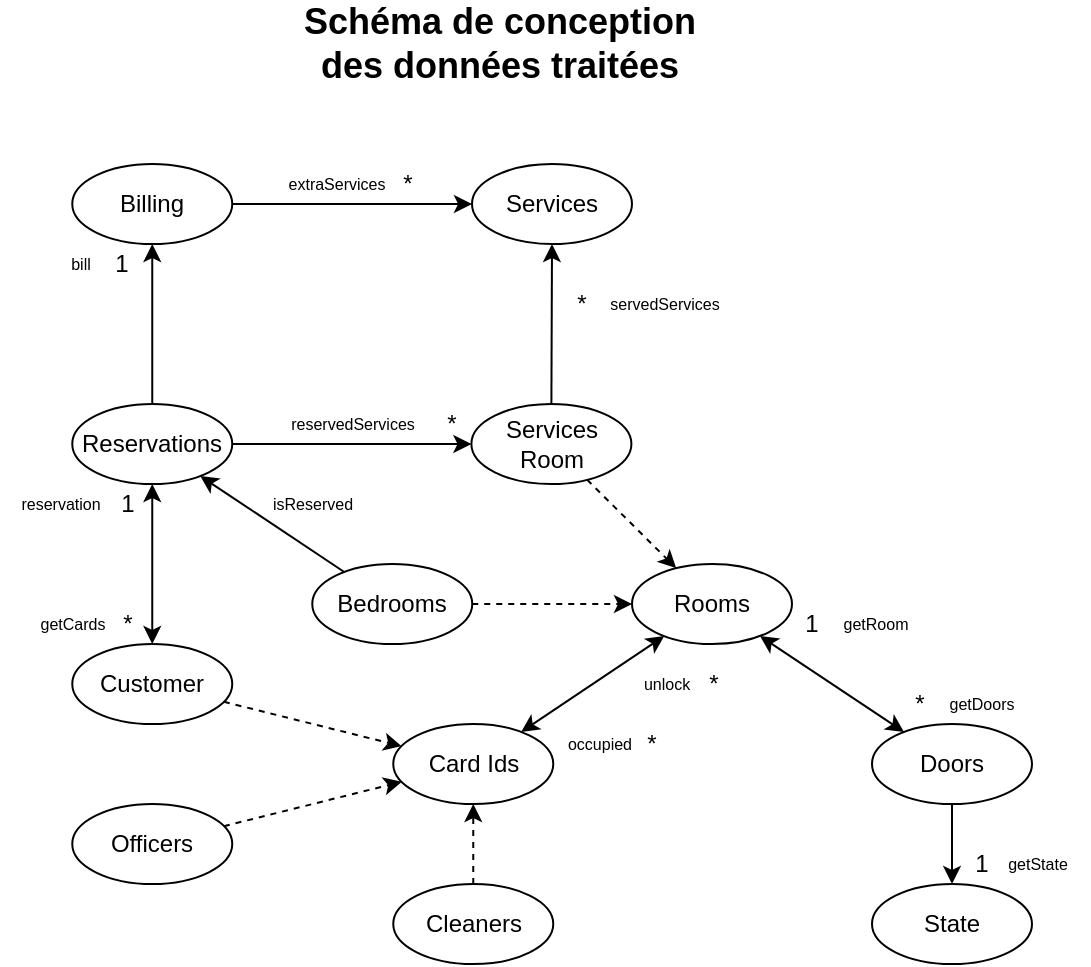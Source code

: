 <mxfile version="13.7.9" type="device"><diagram id="mKZ3kIbZx4iA2IMD-GMo" name="Page-1"><mxGraphModel dx="2031" dy="1174" grid="1" gridSize="10" guides="1" tooltips="1" connect="1" arrows="1" fold="1" page="1" pageScale="1" pageWidth="827" pageHeight="1169" math="0" shadow="0"><root><mxCell id="0"/><mxCell id="1" parent="0"/><mxCell id="wAJNwWQqcgvi-j1PNpbh-5" value="Schéma de conception des données traitées" style="text;html=1;strokeColor=none;fillColor=none;align=center;verticalAlign=middle;whiteSpace=wrap;rounded=0;fontSize=18;fontStyle=1" parent="1" vertex="1"><mxGeometry x="304" y="50" width="220" height="20" as="geometry"/></mxCell><mxCell id="L7_stNVP262g_JaX8nao-1" value="&lt;span style=&quot;text-align: left&quot;&gt;Services Room&lt;/span&gt;" style="ellipse;whiteSpace=wrap;html=1;" parent="1" vertex="1"><mxGeometry x="399.7" y="240" width="80" height="40" as="geometry"/></mxCell><mxCell id="L7_stNVP262g_JaX8nao-2" value="Customer" style="ellipse;whiteSpace=wrap;html=1;" parent="1" vertex="1"><mxGeometry x="200.13" y="360" width="80" height="40" as="geometry"/></mxCell><mxCell id="L7_stNVP262g_JaX8nao-3" value="Officers" style="ellipse;whiteSpace=wrap;html=1;" parent="1" vertex="1"><mxGeometry x="200.13" y="440" width="80" height="40" as="geometry"/></mxCell><mxCell id="L7_stNVP262g_JaX8nao-4" value="Cleaners" style="ellipse;whiteSpace=wrap;html=1;" parent="1" vertex="1"><mxGeometry x="360.63" y="480" width="80" height="40" as="geometry"/></mxCell><mxCell id="L7_stNVP262g_JaX8nao-5" value="Card Ids" style="ellipse;whiteSpace=wrap;html=1;" parent="1" vertex="1"><mxGeometry x="360.63" y="400" width="80" height="40" as="geometry"/></mxCell><mxCell id="L7_stNVP262g_JaX8nao-6" value="&lt;span style=&quot;text-align: left&quot;&gt;Bedrooms&lt;/span&gt;" style="ellipse;whiteSpace=wrap;html=1;" parent="1" vertex="1"><mxGeometry x="320.13" y="320" width="80" height="40" as="geometry"/></mxCell><mxCell id="L7_stNVP262g_JaX8nao-7" value="&lt;span style=&quot;text-align: left&quot;&gt;Rooms&lt;/span&gt;" style="ellipse;whiteSpace=wrap;html=1;" parent="1" vertex="1"><mxGeometry x="480" y="320" width="80" height="40" as="geometry"/></mxCell><mxCell id="L7_stNVP262g_JaX8nao-8" value="" style="endArrow=classic;html=1;dashed=1;" parent="1" source="L7_stNVP262g_JaX8nao-3" target="L7_stNVP262g_JaX8nao-5" edge="1"><mxGeometry width="50" height="50" relative="1" as="geometry"><mxPoint x="322.75" y="490" as="sourcePoint"/><mxPoint x="372.75" y="440" as="targetPoint"/></mxGeometry></mxCell><mxCell id="L7_stNVP262g_JaX8nao-9" value="" style="endArrow=classic;html=1;dashed=1;" parent="1" source="L7_stNVP262g_JaX8nao-4" target="L7_stNVP262g_JaX8nao-5" edge="1"><mxGeometry width="50" height="50" relative="1" as="geometry"><mxPoint x="310.969" y="516.979" as="sourcePoint"/><mxPoint x="367.343" y="458.038" as="targetPoint"/></mxGeometry></mxCell><mxCell id="L7_stNVP262g_JaX8nao-10" value="" style="endArrow=classic;html=1;dashed=1;" parent="1" source="L7_stNVP262g_JaX8nao-2" target="L7_stNVP262g_JaX8nao-5" edge="1"><mxGeometry width="50" height="50" relative="1" as="geometry"><mxPoint x="272.804" y="515.064" as="sourcePoint"/><mxPoint x="263.873" y="459.939" as="targetPoint"/></mxGeometry></mxCell><mxCell id="L7_stNVP262g_JaX8nao-11" value="" style="endArrow=classic;html=1;dashed=1;" parent="1" source="L7_stNVP262g_JaX8nao-1" target="L7_stNVP262g_JaX8nao-7" edge="1"><mxGeometry width="50" height="50" relative="1" as="geometry"><mxPoint x="498.302" y="417.627" as="sourcePoint"/><mxPoint x="429.909" y="357.381" as="targetPoint"/></mxGeometry></mxCell><mxCell id="L7_stNVP262g_JaX8nao-12" value="" style="endArrow=classic;html=1;dashed=1;" parent="1" source="L7_stNVP262g_JaX8nao-6" target="L7_stNVP262g_JaX8nao-7" edge="1"><mxGeometry width="50" height="50" relative="1" as="geometry"><mxPoint x="654.338" y="410.664" as="sourcePoint"/><mxPoint x="681.783" y="359.321" as="targetPoint"/></mxGeometry></mxCell><mxCell id="L7_stNVP262g_JaX8nao-14" value="Reservations" style="ellipse;whiteSpace=wrap;html=1;" parent="1" vertex="1"><mxGeometry x="200.13" y="240" width="80" height="40" as="geometry"/></mxCell><mxCell id="L7_stNVP262g_JaX8nao-15" value="Billing" style="ellipse;whiteSpace=wrap;html=1;" parent="1" vertex="1"><mxGeometry x="200.13" y="120" width="80" height="40" as="geometry"/></mxCell><mxCell id="L7_stNVP262g_JaX8nao-17" value="" style="endArrow=classic;html=1;" parent="1" source="L7_stNVP262g_JaX8nao-14" target="L7_stNVP262g_JaX8nao-15" edge="1"><mxGeometry width="50" height="50" relative="1" as="geometry"><mxPoint x="73.75" y="280" as="sourcePoint"/><mxPoint x="73.75" y="240" as="targetPoint"/></mxGeometry></mxCell><mxCell id="L7_stNVP262g_JaX8nao-18" value="1" style="text;html=1;strokeColor=none;fillColor=none;align=center;verticalAlign=middle;whiteSpace=wrap;rounded=0;" parent="1" vertex="1"><mxGeometry x="215" y="160" width="20" height="20" as="geometry"/></mxCell><mxCell id="L7_stNVP262g_JaX8nao-19" value="bill" style="text;html=1;align=center;verticalAlign=middle;resizable=0;points=[];autosize=1;fontSize=8;" parent="1" vertex="1"><mxGeometry x="189.13" y="160" width="30" height="20" as="geometry"/></mxCell><mxCell id="L7_stNVP262g_JaX8nao-20" value="&lt;span style=&quot;text-align: left&quot;&gt;Services&lt;/span&gt;" style="ellipse;whiteSpace=wrap;html=1;" parent="1" vertex="1"><mxGeometry x="400" y="120" width="80" height="40" as="geometry"/></mxCell><mxCell id="L7_stNVP262g_JaX8nao-21" value="*" style="text;html=1;strokeColor=none;fillColor=none;align=center;verticalAlign=middle;whiteSpace=wrap;rounded=0;" parent="1" vertex="1"><mxGeometry x="445.13" y="180" width="20" height="20" as="geometry"/></mxCell><mxCell id="L7_stNVP262g_JaX8nao-22" style="rounded=0;orthogonalLoop=1;jettySize=auto;html=1;exitX=1;exitY=0.5;exitDx=0;exitDy=0;" parent="1" source="L7_stNVP262g_JaX8nao-15" target="L7_stNVP262g_JaX8nao-20" edge="1"><mxGeometry relative="1" as="geometry"><mxPoint x="317.25" y="150.0" as="sourcePoint"/><mxPoint x="363.25" y="150" as="targetPoint"/></mxGeometry></mxCell><mxCell id="L7_stNVP262g_JaX8nao-23" value="*" style="text;html=1;strokeColor=none;fillColor=none;align=center;verticalAlign=middle;whiteSpace=wrap;rounded=0;" parent="1" vertex="1"><mxGeometry x="358.13" y="120" width="20" height="20" as="geometry"/></mxCell><mxCell id="L7_stNVP262g_JaX8nao-24" value="extraServices" style="text;html=1;align=center;verticalAlign=middle;resizable=0;points=[];autosize=1;fontSize=8;" parent="1" vertex="1"><mxGeometry x="302.13" y="120" width="60" height="20" as="geometry"/></mxCell><mxCell id="L7_stNVP262g_JaX8nao-25" value="servedServices" style="text;html=1;align=center;verticalAlign=middle;resizable=0;points=[];autosize=1;fontSize=8;" parent="1" vertex="1"><mxGeometry x="461.13" y="180" width="70" height="20" as="geometry"/></mxCell><mxCell id="L7_stNVP262g_JaX8nao-26" style="rounded=0;orthogonalLoop=1;jettySize=auto;html=1;" parent="1" source="L7_stNVP262g_JaX8nao-1" target="L7_stNVP262g_JaX8nao-20" edge="1"><mxGeometry relative="1" as="geometry"><mxPoint x="572.62" y="240" as="sourcePoint"/><mxPoint x="572.62" y="170.0" as="targetPoint"/></mxGeometry></mxCell><mxCell id="L7_stNVP262g_JaX8nao-31" value="" style="endArrow=classic;html=1;startArrow=classic;startFill=1;" parent="1" source="L7_stNVP262g_JaX8nao-14" target="L7_stNVP262g_JaX8nao-2" edge="1"><mxGeometry width="50" height="50" relative="1" as="geometry"><mxPoint x="28.75" y="250.0" as="sourcePoint"/><mxPoint x="28.75" y="330.0" as="targetPoint"/></mxGeometry></mxCell><mxCell id="L7_stNVP262g_JaX8nao-32" value="*" style="text;html=1;strokeColor=none;fillColor=none;align=center;verticalAlign=middle;whiteSpace=wrap;rounded=0;" parent="1" vertex="1"><mxGeometry x="218.13" y="340" width="20" height="20" as="geometry"/></mxCell><mxCell id="L7_stNVP262g_JaX8nao-33" value="1" style="text;html=1;strokeColor=none;fillColor=none;align=center;verticalAlign=middle;whiteSpace=wrap;rounded=0;" parent="1" vertex="1"><mxGeometry x="218.13" y="280" width="20" height="20" as="geometry"/></mxCell><mxCell id="L7_stNVP262g_JaX8nao-34" value="reservation" style="text;html=1;align=center;verticalAlign=middle;resizable=0;points=[];autosize=1;fontSize=8;" parent="1" vertex="1"><mxGeometry x="164.13" y="280" width="60" height="20" as="geometry"/></mxCell><mxCell id="L7_stNVP262g_JaX8nao-35" value="getCards" style="text;html=1;align=center;verticalAlign=middle;resizable=0;points=[];autosize=1;fontSize=8;" parent="1" vertex="1"><mxGeometry x="175" y="340" width="50" height="20" as="geometry"/></mxCell><mxCell id="L7_stNVP262g_JaX8nao-38" value="" style="endArrow=classic;html=1;startArrow=classic;startFill=1;" parent="1" source="L7_stNVP262g_JaX8nao-5" target="L7_stNVP262g_JaX8nao-7" edge="1"><mxGeometry width="50" height="50" relative="1" as="geometry"><mxPoint x="532.62" y="575.0" as="sourcePoint"/><mxPoint x="676.62" y="575.0" as="targetPoint"/></mxGeometry></mxCell><mxCell id="L7_stNVP262g_JaX8nao-40" value="unlock" style="text;html=1;strokeColor=none;fillColor=none;align=center;verticalAlign=middle;whiteSpace=wrap;rounded=0;fontSize=8;" parent="1" vertex="1"><mxGeometry x="479.7" y="370" width="34.87" height="20" as="geometry"/></mxCell><mxCell id="L7_stNVP262g_JaX8nao-41" value="occupied" style="text;html=1;strokeColor=none;fillColor=none;align=center;verticalAlign=middle;whiteSpace=wrap;rounded=0;fontSize=8;" parent="1" vertex="1"><mxGeometry x="446" y="400" width="35.87" height="20" as="geometry"/></mxCell><mxCell id="L7_stNVP262g_JaX8nao-42" value="*" style="text;html=1;strokeColor=none;fillColor=none;align=center;verticalAlign=middle;whiteSpace=wrap;rounded=0;" parent="1" vertex="1"><mxGeometry x="480" y="400" width="20" height="20" as="geometry"/></mxCell><mxCell id="Lv4q73CTJthylkNsShpD-2" value="getState" style="text;html=1;strokeColor=none;fillColor=none;align=center;verticalAlign=middle;whiteSpace=wrap;rounded=0;fontSize=8;" parent="1" vertex="1"><mxGeometry x="658.13" y="460" width="50" height="20" as="geometry"/></mxCell><mxCell id="Lv4q73CTJthylkNsShpD-3" style="rounded=0;orthogonalLoop=1;jettySize=auto;html=1;" parent="1" source="Lv4q73CTJthylkNsShpD-20" target="Lv4q73CTJthylkNsShpD-4" edge="1"><mxGeometry relative="1" as="geometry"><mxPoint x="828.05" y="470" as="sourcePoint"/><mxPoint x="925.92" y="470" as="targetPoint"/></mxGeometry></mxCell><mxCell id="Lv4q73CTJthylkNsShpD-4" value="&lt;span style=&quot;text-align: left&quot;&gt;State&lt;/span&gt;" style="ellipse;whiteSpace=wrap;html=1;" parent="1" vertex="1"><mxGeometry x="600" y="480" width="80" height="40" as="geometry"/></mxCell><mxCell id="Lv4q73CTJthylkNsShpD-5" value="1" style="text;html=1;strokeColor=none;fillColor=none;align=center;verticalAlign=middle;whiteSpace=wrap;rounded=0;" parent="1" vertex="1"><mxGeometry x="645.06" y="460" width="20" height="20" as="geometry"/></mxCell><mxCell id="Lv4q73CTJthylkNsShpD-20" value="&lt;span style=&quot;text-align: left&quot;&gt;Doors&lt;/span&gt;" style="ellipse;whiteSpace=wrap;html=1;" parent="1" vertex="1"><mxGeometry x="600" y="400" width="80" height="40" as="geometry"/></mxCell><mxCell id="Lv4q73CTJthylkNsShpD-21" value="" style="endArrow=classic;html=1;startArrow=classic;startFill=1;" parent="1" source="Lv4q73CTJthylkNsShpD-20" target="L7_stNVP262g_JaX8nao-7" edge="1"><mxGeometry width="50" height="50" relative="1" as="geometry"><mxPoint x="542.62" y="400" as="sourcePoint"/><mxPoint x="624.12" y="400" as="targetPoint"/><Array as="points"/></mxGeometry></mxCell><mxCell id="Lv4q73CTJthylkNsShpD-22" value="*" style="text;html=1;strokeColor=none;fillColor=none;align=center;verticalAlign=middle;whiteSpace=wrap;rounded=0;" parent="1" vertex="1"><mxGeometry x="613.63" y="380" width="20" height="20" as="geometry"/></mxCell><mxCell id="Lv4q73CTJthylkNsShpD-23" value="1" style="text;html=1;strokeColor=none;fillColor=none;align=center;verticalAlign=middle;whiteSpace=wrap;rounded=0;" parent="1" vertex="1"><mxGeometry x="560" y="340" width="20" height="20" as="geometry"/></mxCell><mxCell id="Lv4q73CTJthylkNsShpD-24" value="getDoors" style="text;html=1;strokeColor=none;fillColor=none;align=center;verticalAlign=middle;whiteSpace=wrap;rounded=0;fontSize=8;" parent="1" vertex="1"><mxGeometry x="630.13" y="380" width="49.87" height="20" as="geometry"/></mxCell><mxCell id="Lv4q73CTJthylkNsShpD-25" value="getRoom" style="text;html=1;strokeColor=none;fillColor=none;align=center;verticalAlign=middle;whiteSpace=wrap;rounded=0;fontSize=8;" parent="1" vertex="1"><mxGeometry x="576.63" y="340" width="49.87" height="20" as="geometry"/></mxCell><mxCell id="Lv4q73CTJthylkNsShpD-30" value="*" style="text;html=1;strokeColor=none;fillColor=none;align=center;verticalAlign=middle;whiteSpace=wrap;rounded=0;" parent="1" vertex="1"><mxGeometry x="511.13" y="370" width="20" height="20" as="geometry"/></mxCell><mxCell id="KR7YnLKv8o5H30ZvO67R-1" style="rounded=0;orthogonalLoop=1;jettySize=auto;html=1;" parent="1" source="L7_stNVP262g_JaX8nao-14" target="L7_stNVP262g_JaX8nao-1" edge="1"><mxGeometry relative="1" as="geometry"><mxPoint x="290.26" y="259.76" as="sourcePoint"/><mxPoint x="410" y="260" as="targetPoint"/></mxGeometry></mxCell><mxCell id="KR7YnLKv8o5H30ZvO67R-2" value="reservedServices" style="text;html=1;align=center;verticalAlign=middle;resizable=0;points=[];autosize=1;fontSize=8;" parent="1" vertex="1"><mxGeometry x="300.13" y="240" width="80" height="20" as="geometry"/></mxCell><mxCell id="KR7YnLKv8o5H30ZvO67R-3" value="*" style="text;html=1;strokeColor=none;fillColor=none;align=center;verticalAlign=middle;whiteSpace=wrap;rounded=0;" parent="1" vertex="1"><mxGeometry x="379.7" y="240" width="20" height="20" as="geometry"/></mxCell><mxCell id="KR7YnLKv8o5H30ZvO67R-4" style="rounded=0;orthogonalLoop=1;jettySize=auto;html=1;exitX=0.5;exitY=0;exitDx=0;exitDy=0;" parent="1" source="L7_stNVP262g_JaX8nao-6" target="L7_stNVP262g_JaX8nao-6" edge="1"><mxGeometry relative="1" as="geometry"><mxPoint x="290.13" y="270" as="sourcePoint"/><mxPoint x="409.7" y="270" as="targetPoint"/></mxGeometry></mxCell><mxCell id="KR7YnLKv8o5H30ZvO67R-6" value="isReserved" style="text;html=1;align=center;verticalAlign=middle;resizable=0;points=[];autosize=1;fontSize=8;" parent="1" vertex="1"><mxGeometry x="290" y="280" width="60" height="20" as="geometry"/></mxCell><mxCell id="0DTUi0ynkq3CV0F3Lm8f-1" style="rounded=0;orthogonalLoop=1;jettySize=auto;html=1;" parent="1" source="L7_stNVP262g_JaX8nao-6" target="L7_stNVP262g_JaX8nao-14" edge="1"><mxGeometry relative="1" as="geometry"><mxPoint x="290.13" y="270" as="sourcePoint"/><mxPoint x="310" y="300" as="targetPoint"/></mxGeometry></mxCell></root></mxGraphModel></diagram></mxfile>